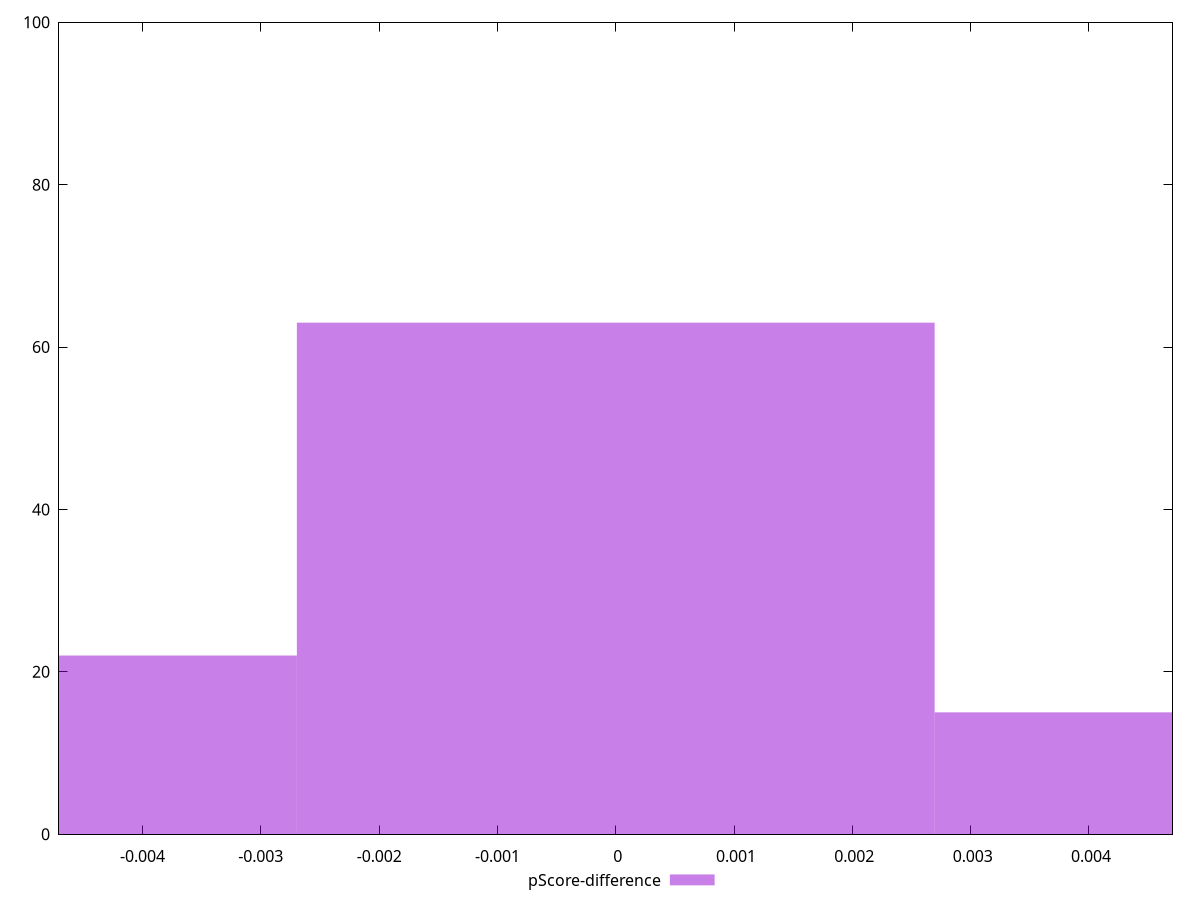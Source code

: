 reset

$pScoreDifference <<EOF
0.005390729472380281 15
0 63
-0.005390729472380281 22
EOF

set key outside below
set boxwidth 0.005390729472380281
set xrange [-0.004705882352941171:0.004705882352941171]
set yrange [0:100]
set trange [0:100]
set style fill transparent solid 0.5 noborder
set terminal svg size 640, 490 enhanced background rgb 'white'
set output "reprap/uses-webp-images/samples/pages+cached+noexternal/pScore-difference/histogram.svg"

plot $pScoreDifference title "pScore-difference" with boxes

reset
